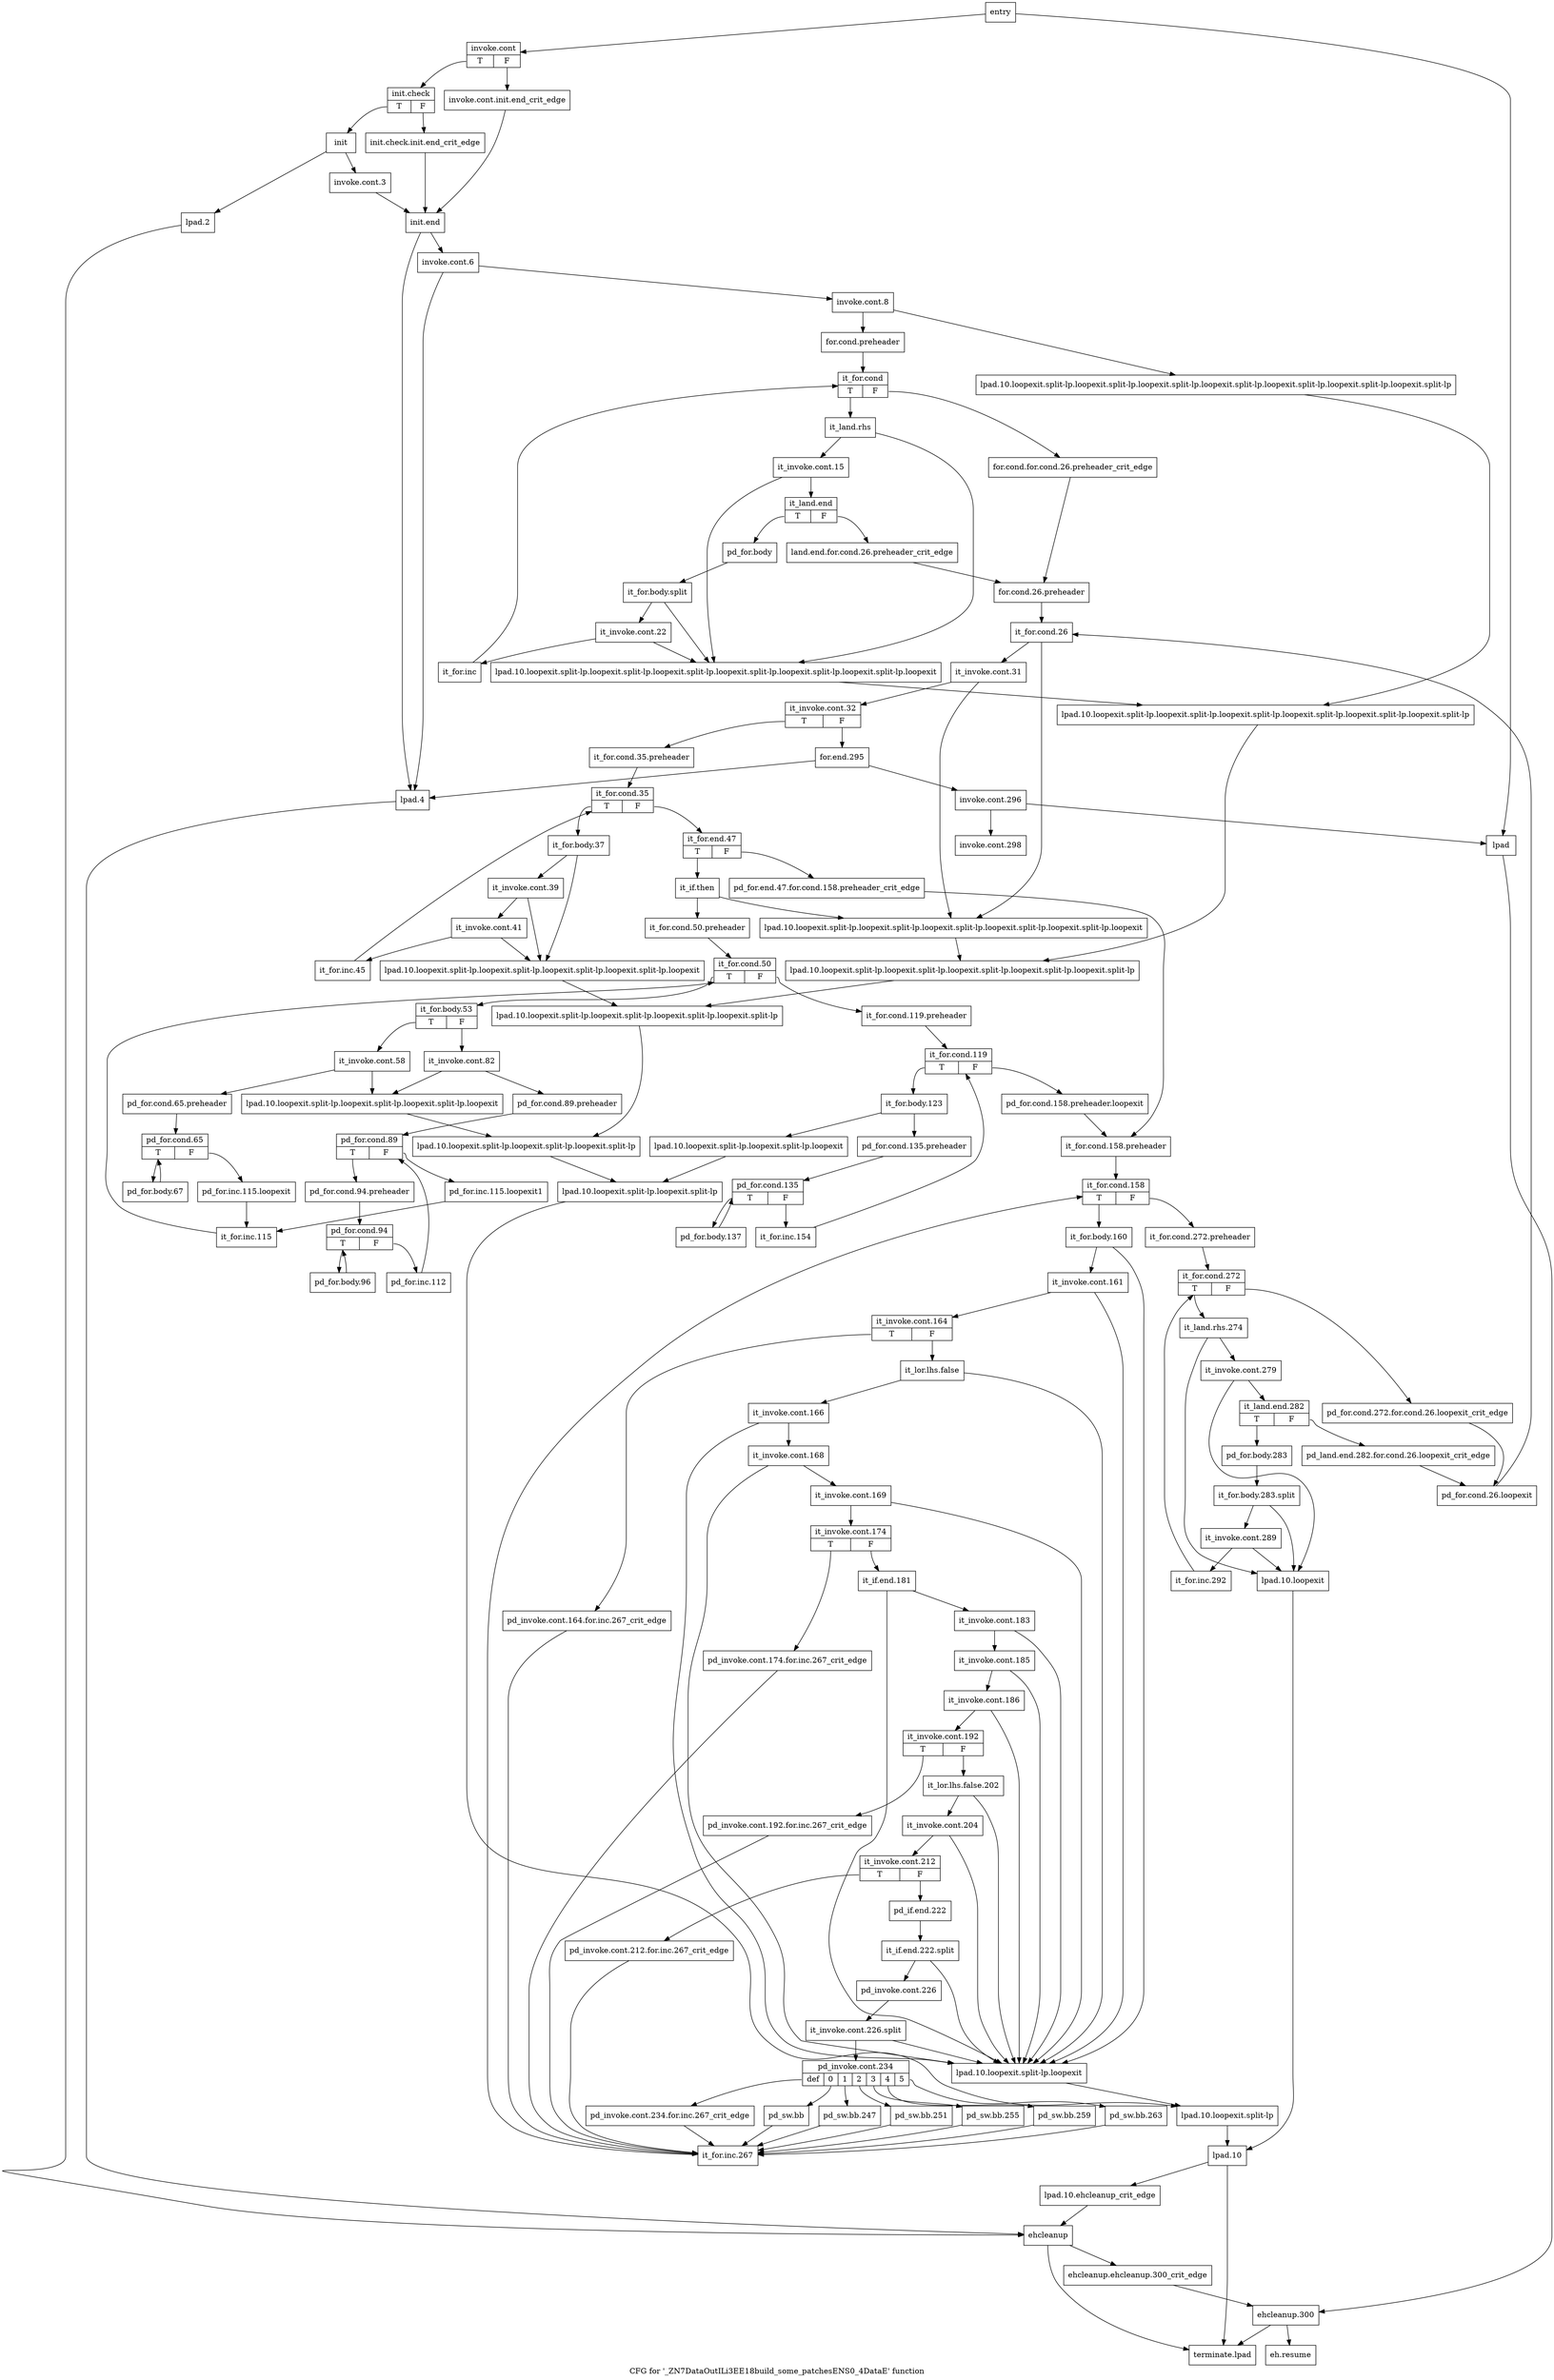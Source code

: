 digraph "CFG for '_ZN7DataOutILi3EE18build_some_patchesENS0_4DataE' function" {
	label="CFG for '_ZN7DataOutILi3EE18build_some_patchesENS0_4DataE' function";

	Node0x30d7030 [shape=record,label="{entry}"];
	Node0x30d7030 -> Node0x30d7080;
	Node0x30d7030 -> Node0x30f19c0;
	Node0x30d7080 [shape=record,label="{invoke.cont|{<s0>T|<s1>F}}"];
	Node0x30d7080:s0 -> Node0x30d7120;
	Node0x30d7080:s1 -> Node0x30d70d0;
	Node0x30d70d0 [shape=record,label="{invoke.cont.init.end_crit_edge}"];
	Node0x30d70d0 -> Node0x30d7260;
	Node0x30d7120 [shape=record,label="{init.check|{<s0>T|<s1>F}}"];
	Node0x30d7120:s0 -> Node0x30d71c0;
	Node0x30d7120:s1 -> Node0x30d7170;
	Node0x30d7170 [shape=record,label="{init.check.init.end_crit_edge}"];
	Node0x30d7170 -> Node0x30d7260;
	Node0x30d71c0 [shape=record,label="{init}"];
	Node0x30d71c0 -> Node0x30d7210;
	Node0x30d71c0 -> Node0x30f1a10;
	Node0x30d7210 [shape=record,label="{invoke.cont.3}"];
	Node0x30d7210 -> Node0x30d7260;
	Node0x30d7260 [shape=record,label="{init.end}"];
	Node0x30d7260 -> Node0x30d72b0;
	Node0x30d7260 -> Node0x30f1a60;
	Node0x30d72b0 [shape=record,label="{invoke.cont.6}"];
	Node0x30d72b0 -> Node0x30f1600;
	Node0x30d72b0 -> Node0x30f1a60;
	Node0x30f1600 [shape=record,label="{invoke.cont.8}"];
	Node0x30f1600 -> Node0x30f1650;
	Node0x30f1600 -> Node0x30f1ce0;
	Node0x30f1650 [shape=record,label="{for.cond.preheader}"];
	Node0x30f1650 -> Node0x30f16a0;
	Node0x30f16a0 [shape=record,label="{it_for.cond|{<s0>T|<s1>F}}"];
	Node0x30f16a0:s0 -> Node0x30f1740;
	Node0x30f16a0:s1 -> Node0x30f16f0;
	Node0x30f16f0 [shape=record,label="{for.cond.for.cond.26.preheader_crit_edge}"];
	Node0x30f16f0 -> Node0x30f1880;
	Node0x30f1740 [shape=record,label="{it_land.rhs}"];
	Node0x30f1740 -> Node0x30f1790;
	Node0x30f1740 -> Node0x30f1c90;
	Node0x30f1790 [shape=record,label="{it_invoke.cont.15}"];
	Node0x30f1790 -> Node0x30f17e0;
	Node0x30f1790 -> Node0x30f1c90;
	Node0x30f17e0 [shape=record,label="{it_land.end|{<s0>T|<s1>F}}"];
	Node0x30f17e0:s0 -> Node0x30f18d0;
	Node0x30f17e0:s1 -> Node0x30f1830;
	Node0x30f1830 [shape=record,label="{land.end.for.cond.26.preheader_crit_edge}"];
	Node0x30f1830 -> Node0x30f1880;
	Node0x30f1880 [shape=record,label="{for.cond.26.preheader}"];
	Node0x30f1880 -> Node0x30f2000;
	Node0x30f18d0 [shape=record,label="{pd_for.body}"];
	Node0x30f18d0 -> Node0x7f27f10;
	Node0x7f27f10 [shape=record,label="{it_for.body.split}"];
	Node0x7f27f10 -> Node0x30f1920;
	Node0x7f27f10 -> Node0x30f1c90;
	Node0x30f1920 [shape=record,label="{it_invoke.cont.22}"];
	Node0x30f1920 -> Node0x30f1970;
	Node0x30f1920 -> Node0x30f1c90;
	Node0x30f1970 [shape=record,label="{it_for.inc}"];
	Node0x30f1970 -> Node0x30f16a0;
	Node0x30f19c0 [shape=record,label="{lpad}"];
	Node0x30f19c0 -> Node0x30f3a90;
	Node0x30f1a10 [shape=record,label="{lpad.2}"];
	Node0x30f1a10 -> Node0x30f39f0;
	Node0x30f1a60 [shape=record,label="{lpad.4}"];
	Node0x30f1a60 -> Node0x30f39f0;
	Node0x30f1ab0 [shape=record,label="{lpad.10.loopexit}"];
	Node0x30f1ab0 -> Node0x30f1f10;
	Node0x30f1b00 [shape=record,label="{lpad.10.loopexit.split-lp.loopexit}"];
	Node0x30f1b00 -> Node0x30f1ec0;
	Node0x30f1b50 [shape=record,label="{lpad.10.loopexit.split-lp.loopexit.split-lp.loopexit}"];
	Node0x30f1b50 -> Node0x30f1e70;
	Node0x30f1ba0 [shape=record,label="{lpad.10.loopexit.split-lp.loopexit.split-lp.loopexit.split-lp.loopexit}"];
	Node0x30f1ba0 -> Node0x30f1e20;
	Node0x30f1bf0 [shape=record,label="{lpad.10.loopexit.split-lp.loopexit.split-lp.loopexit.split-lp.loopexit.split-lp.loopexit}"];
	Node0x30f1bf0 -> Node0x30f1dd0;
	Node0x30f1c40 [shape=record,label="{lpad.10.loopexit.split-lp.loopexit.split-lp.loopexit.split-lp.loopexit.split-lp.loopexit.split-lp.loopexit}"];
	Node0x30f1c40 -> Node0x30f1d80;
	Node0x30f1c90 [shape=record,label="{lpad.10.loopexit.split-lp.loopexit.split-lp.loopexit.split-lp.loopexit.split-lp.loopexit.split-lp.loopexit.split-lp.loopexit}"];
	Node0x30f1c90 -> Node0x30f1d30;
	Node0x30f1ce0 [shape=record,label="{lpad.10.loopexit.split-lp.loopexit.split-lp.loopexit.split-lp.loopexit.split-lp.loopexit.split-lp.loopexit.split-lp.loopexit.split-lp}"];
	Node0x30f1ce0 -> Node0x30f1d30;
	Node0x30f1d30 [shape=record,label="{lpad.10.loopexit.split-lp.loopexit.split-lp.loopexit.split-lp.loopexit.split-lp.loopexit.split-lp.loopexit.split-lp}"];
	Node0x30f1d30 -> Node0x30f1d80;
	Node0x30f1d80 [shape=record,label="{lpad.10.loopexit.split-lp.loopexit.split-lp.loopexit.split-lp.loopexit.split-lp.loopexit.split-lp}"];
	Node0x30f1d80 -> Node0x30f1dd0;
	Node0x30f1dd0 [shape=record,label="{lpad.10.loopexit.split-lp.loopexit.split-lp.loopexit.split-lp.loopexit.split-lp}"];
	Node0x30f1dd0 -> Node0x30f1e20;
	Node0x30f1e20 [shape=record,label="{lpad.10.loopexit.split-lp.loopexit.split-lp.loopexit.split-lp}"];
	Node0x30f1e20 -> Node0x30f1e70;
	Node0x30f1e70 [shape=record,label="{lpad.10.loopexit.split-lp.loopexit.split-lp}"];
	Node0x30f1e70 -> Node0x30f1ec0;
	Node0x30f1ec0 [shape=record,label="{lpad.10.loopexit.split-lp}"];
	Node0x30f1ec0 -> Node0x30f1f10;
	Node0x30f1f10 [shape=record,label="{lpad.10}"];
	Node0x30f1f10 -> Node0x30f1f60;
	Node0x30f1f10 -> Node0x30f3b30;
	Node0x30f1f60 [shape=record,label="{lpad.10.ehcleanup_crit_edge}"];
	Node0x30f1f60 -> Node0x30f39f0;
	Node0x30f1fb0 [shape=record,label="{pd_for.cond.26.loopexit}"];
	Node0x30f1fb0 -> Node0x30f2000;
	Node0x30f2000 [shape=record,label="{it_for.cond.26}"];
	Node0x30f2000 -> Node0x30f2050;
	Node0x30f2000 -> Node0x30f1c40;
	Node0x30f2050 [shape=record,label="{it_invoke.cont.31}"];
	Node0x30f2050 -> Node0x30f20a0;
	Node0x30f2050 -> Node0x30f1c40;
	Node0x30f20a0 [shape=record,label="{it_invoke.cont.32|{<s0>T|<s1>F}}"];
	Node0x30f20a0:s0 -> Node0x30f20f0;
	Node0x30f20a0:s1 -> Node0x30f3900;
	Node0x30f20f0 [shape=record,label="{it_for.cond.35.preheader}"];
	Node0x30f20f0 -> Node0x30f2140;
	Node0x30f2140 [shape=record,label="{it_for.cond.35|{<s0>T|<s1>F}}"];
	Node0x30f2140:s0 -> Node0x30f2190;
	Node0x30f2140:s1 -> Node0x30f22d0;
	Node0x30f2190 [shape=record,label="{it_for.body.37}"];
	Node0x30f2190 -> Node0x30f21e0;
	Node0x30f2190 -> Node0x30f1bf0;
	Node0x30f21e0 [shape=record,label="{it_invoke.cont.39}"];
	Node0x30f21e0 -> Node0x30f2230;
	Node0x30f21e0 -> Node0x30f1bf0;
	Node0x30f2230 [shape=record,label="{it_invoke.cont.41}"];
	Node0x30f2230 -> Node0x30f2280;
	Node0x30f2230 -> Node0x30f1bf0;
	Node0x30f2280 [shape=record,label="{it_for.inc.45}"];
	Node0x30f2280 -> Node0x30f2140;
	Node0x30f22d0 [shape=record,label="{it_for.end.47|{<s0>T|<s1>F}}"];
	Node0x30f22d0:s0 -> Node0x30f2410;
	Node0x30f22d0:s1 -> Node0x30f2320;
	Node0x30f2320 [shape=record,label="{pd_for.end.47.for.cond.158.preheader_crit_edge}"];
	Node0x30f2320 -> Node0x30f23c0;
	Node0x30f2370 [shape=record,label="{pd_for.cond.158.preheader.loopexit}"];
	Node0x30f2370 -> Node0x30f23c0;
	Node0x30f23c0 [shape=record,label="{it_for.cond.158.preheader}"];
	Node0x30f23c0 -> Node0x30f2be0;
	Node0x30f2410 [shape=record,label="{it_if.then}"];
	Node0x30f2410 -> Node0x30f2460;
	Node0x30f2410 -> Node0x30f1c40;
	Node0x30f2460 [shape=record,label="{it_for.cond.50.preheader}"];
	Node0x30f2460 -> Node0x30f24b0;
	Node0x30f24b0 [shape=record,label="{it_for.cond.50|{<s0>T|<s1>F}}"];
	Node0x30f24b0:s0 -> Node0x30f2550;
	Node0x30f24b0:s1 -> Node0x30f2500;
	Node0x30f2500 [shape=record,label="{it_for.cond.119.preheader}"];
	Node0x30f2500 -> Node0x30f2a00;
	Node0x30f2550 [shape=record,label="{it_for.body.53|{<s0>T|<s1>F}}"];
	Node0x30f2550:s0 -> Node0x30f25a0;
	Node0x30f2550:s1 -> Node0x30f26e0;
	Node0x30f25a0 [shape=record,label="{it_invoke.cont.58}"];
	Node0x30f25a0 -> Node0x30f25f0;
	Node0x30f25a0 -> Node0x30f1ba0;
	Node0x30f25f0 [shape=record,label="{pd_for.cond.65.preheader}"];
	Node0x30f25f0 -> Node0x30f2640;
	Node0x30f2640 [shape=record,label="{pd_for.cond.65|{<s0>T|<s1>F}}"];
	Node0x30f2640:s0 -> Node0x30f2690;
	Node0x30f2640:s1 -> Node0x30f2910;
	Node0x30f2690 [shape=record,label="{pd_for.body.67}"];
	Node0x30f2690 -> Node0x30f2640;
	Node0x30f26e0 [shape=record,label="{it_invoke.cont.82}"];
	Node0x30f26e0 -> Node0x30f2730;
	Node0x30f26e0 -> Node0x30f1ba0;
	Node0x30f2730 [shape=record,label="{pd_for.cond.89.preheader}"];
	Node0x30f2730 -> Node0x30f2780;
	Node0x30f2780 [shape=record,label="{pd_for.cond.89|{<s0>T|<s1>F}}"];
	Node0x30f2780:s0 -> Node0x30f27d0;
	Node0x30f2780:s1 -> Node0x30f2960;
	Node0x30f27d0 [shape=record,label="{pd_for.cond.94.preheader}"];
	Node0x30f27d0 -> Node0x30f2820;
	Node0x30f2820 [shape=record,label="{pd_for.cond.94|{<s0>T|<s1>F}}"];
	Node0x30f2820:s0 -> Node0x30f2870;
	Node0x30f2820:s1 -> Node0x30f28c0;
	Node0x30f2870 [shape=record,label="{pd_for.body.96}"];
	Node0x30f2870 -> Node0x30f2820;
	Node0x30f28c0 [shape=record,label="{pd_for.inc.112}"];
	Node0x30f28c0 -> Node0x30f2780;
	Node0x30f2910 [shape=record,label="{pd_for.inc.115.loopexit}"];
	Node0x30f2910 -> Node0x30f29b0;
	Node0x30f2960 [shape=record,label="{pd_for.inc.115.loopexit1}"];
	Node0x30f2960 -> Node0x30f29b0;
	Node0x30f29b0 [shape=record,label="{it_for.inc.115}"];
	Node0x30f29b0 -> Node0x30f24b0;
	Node0x30f2a00 [shape=record,label="{it_for.cond.119|{<s0>T|<s1>F}}"];
	Node0x30f2a00:s0 -> Node0x30f2a50;
	Node0x30f2a00:s1 -> Node0x30f2370;
	Node0x30f2a50 [shape=record,label="{it_for.body.123}"];
	Node0x30f2a50 -> Node0x30f2aa0;
	Node0x30f2a50 -> Node0x30f1b50;
	Node0x30f2aa0 [shape=record,label="{pd_for.cond.135.preheader}"];
	Node0x30f2aa0 -> Node0x30f2af0;
	Node0x30f2af0 [shape=record,label="{pd_for.cond.135|{<s0>T|<s1>F}}"];
	Node0x30f2af0:s0 -> Node0x30f2b40;
	Node0x30f2af0:s1 -> Node0x30f2b90;
	Node0x30f2b40 [shape=record,label="{pd_for.body.137}"];
	Node0x30f2b40 -> Node0x30f2af0;
	Node0x30f2b90 [shape=record,label="{it_for.inc.154}"];
	Node0x30f2b90 -> Node0x30f2a00;
	Node0x30f2be0 [shape=record,label="{it_for.cond.158|{<s0>T|<s1>F}}"];
	Node0x30f2be0:s0 -> Node0x30f2c80;
	Node0x30f2be0:s1 -> Node0x30f2c30;
	Node0x30f2c30 [shape=record,label="{it_for.cond.272.preheader}"];
	Node0x30f2c30 -> Node0x30f3630;
	Node0x30f2c80 [shape=record,label="{it_for.body.160}"];
	Node0x30f2c80 -> Node0x30f2cd0;
	Node0x30f2c80 -> Node0x30f1b00;
	Node0x30f2cd0 [shape=record,label="{it_invoke.cont.161}"];
	Node0x30f2cd0 -> Node0x30f2d20;
	Node0x30f2cd0 -> Node0x30f1b00;
	Node0x30f2d20 [shape=record,label="{it_invoke.cont.164|{<s0>T|<s1>F}}"];
	Node0x30f2d20:s0 -> Node0x30f2d70;
	Node0x30f2d20:s1 -> Node0x30f2dc0;
	Node0x30f2d70 [shape=record,label="{pd_invoke.cont.164.for.inc.267_crit_edge}"];
	Node0x30f2d70 -> Node0x30f35e0;
	Node0x30f2dc0 [shape=record,label="{it_lor.lhs.false}"];
	Node0x30f2dc0 -> Node0x30f2e10;
	Node0x30f2dc0 -> Node0x30f1b00;
	Node0x30f2e10 [shape=record,label="{it_invoke.cont.166}"];
	Node0x30f2e10 -> Node0x30f2e60;
	Node0x30f2e10 -> Node0x30f1b00;
	Node0x30f2e60 [shape=record,label="{it_invoke.cont.168}"];
	Node0x30f2e60 -> Node0x30f2eb0;
	Node0x30f2e60 -> Node0x30f1b00;
	Node0x30f2eb0 [shape=record,label="{it_invoke.cont.169}"];
	Node0x30f2eb0 -> Node0x30f2f00;
	Node0x30f2eb0 -> Node0x30f1b00;
	Node0x30f2f00 [shape=record,label="{it_invoke.cont.174|{<s0>T|<s1>F}}"];
	Node0x30f2f00:s0 -> Node0x30f2f50;
	Node0x30f2f00:s1 -> Node0x30f2fa0;
	Node0x30f2f50 [shape=record,label="{pd_invoke.cont.174.for.inc.267_crit_edge}"];
	Node0x30f2f50 -> Node0x30f35e0;
	Node0x30f2fa0 [shape=record,label="{it_if.end.181}"];
	Node0x30f2fa0 -> Node0x30f2ff0;
	Node0x30f2fa0 -> Node0x30f1b00;
	Node0x30f2ff0 [shape=record,label="{it_invoke.cont.183}"];
	Node0x30f2ff0 -> Node0x30f3040;
	Node0x30f2ff0 -> Node0x30f1b00;
	Node0x30f3040 [shape=record,label="{it_invoke.cont.185}"];
	Node0x30f3040 -> Node0x30f3090;
	Node0x30f3040 -> Node0x30f1b00;
	Node0x30f3090 [shape=record,label="{it_invoke.cont.186}"];
	Node0x30f3090 -> Node0x30f30e0;
	Node0x30f3090 -> Node0x30f1b00;
	Node0x30f30e0 [shape=record,label="{it_invoke.cont.192|{<s0>T|<s1>F}}"];
	Node0x30f30e0:s0 -> Node0x30f3130;
	Node0x30f30e0:s1 -> Node0x30f3180;
	Node0x30f3130 [shape=record,label="{pd_invoke.cont.192.for.inc.267_crit_edge}"];
	Node0x30f3130 -> Node0x30f35e0;
	Node0x30f3180 [shape=record,label="{it_lor.lhs.false.202}"];
	Node0x30f3180 -> Node0x30f31d0;
	Node0x30f3180 -> Node0x30f1b00;
	Node0x30f31d0 [shape=record,label="{it_invoke.cont.204}"];
	Node0x30f31d0 -> Node0x30f3220;
	Node0x30f31d0 -> Node0x30f1b00;
	Node0x30f3220 [shape=record,label="{it_invoke.cont.212|{<s0>T|<s1>F}}"];
	Node0x30f3220:s0 -> Node0x30f3270;
	Node0x30f3220:s1 -> Node0x30f32c0;
	Node0x30f3270 [shape=record,label="{pd_invoke.cont.212.for.inc.267_crit_edge}"];
	Node0x30f3270 -> Node0x30f35e0;
	Node0x30f32c0 [shape=record,label="{pd_if.end.222}"];
	Node0x30f32c0 -> Node0x7f275f0;
	Node0x7f275f0 [shape=record,label="{it_if.end.222.split}"];
	Node0x7f275f0 -> Node0x30f3310;
	Node0x7f275f0 -> Node0x30f1b00;
	Node0x30f3310 [shape=record,label="{pd_invoke.cont.226}"];
	Node0x30f3310 -> Node0x7f26df0;
	Node0x7f26df0 [shape=record,label="{it_invoke.cont.226.split}"];
	Node0x7f26df0 -> Node0x30f3360;
	Node0x7f26df0 -> Node0x30f1b00;
	Node0x30f3360 [shape=record,label="{pd_invoke.cont.234|{<s0>def|<s1>0|<s2>1|<s3>2|<s4>3|<s5>4|<s6>5}}"];
	Node0x30f3360:s0 -> Node0x30f33b0;
	Node0x30f3360:s1 -> Node0x30f3400;
	Node0x30f3360:s2 -> Node0x30f3450;
	Node0x30f3360:s3 -> Node0x30f34a0;
	Node0x30f3360:s4 -> Node0x30f34f0;
	Node0x30f3360:s5 -> Node0x30f3540;
	Node0x30f3360:s6 -> Node0x30f3590;
	Node0x30f33b0 [shape=record,label="{pd_invoke.cont.234.for.inc.267_crit_edge}"];
	Node0x30f33b0 -> Node0x30f35e0;
	Node0x30f3400 [shape=record,label="{pd_sw.bb}"];
	Node0x30f3400 -> Node0x30f35e0;
	Node0x30f3450 [shape=record,label="{pd_sw.bb.247}"];
	Node0x30f3450 -> Node0x30f35e0;
	Node0x30f34a0 [shape=record,label="{pd_sw.bb.251}"];
	Node0x30f34a0 -> Node0x30f35e0;
	Node0x30f34f0 [shape=record,label="{pd_sw.bb.255}"];
	Node0x30f34f0 -> Node0x30f35e0;
	Node0x30f3540 [shape=record,label="{pd_sw.bb.259}"];
	Node0x30f3540 -> Node0x30f35e0;
	Node0x30f3590 [shape=record,label="{pd_sw.bb.263}"];
	Node0x30f3590 -> Node0x30f35e0;
	Node0x30f35e0 [shape=record,label="{it_for.inc.267}"];
	Node0x30f35e0 -> Node0x30f2be0;
	Node0x30f3630 [shape=record,label="{it_for.cond.272|{<s0>T|<s1>F}}"];
	Node0x30f3630:s0 -> Node0x30f36d0;
	Node0x30f3630:s1 -> Node0x30f3680;
	Node0x30f3680 [shape=record,label="{pd_for.cond.272.for.cond.26.loopexit_crit_edge}"];
	Node0x30f3680 -> Node0x30f1fb0;
	Node0x30f36d0 [shape=record,label="{it_land.rhs.274}"];
	Node0x30f36d0 -> Node0x30f3720;
	Node0x30f36d0 -> Node0x30f1ab0;
	Node0x30f3720 [shape=record,label="{it_invoke.cont.279}"];
	Node0x30f3720 -> Node0x30f3770;
	Node0x30f3720 -> Node0x30f1ab0;
	Node0x30f3770 [shape=record,label="{it_land.end.282|{<s0>T|<s1>F}}"];
	Node0x30f3770:s0 -> Node0x30f3810;
	Node0x30f3770:s1 -> Node0x30f37c0;
	Node0x30f37c0 [shape=record,label="{pd_land.end.282.for.cond.26.loopexit_crit_edge}"];
	Node0x30f37c0 -> Node0x30f1fb0;
	Node0x30f3810 [shape=record,label="{pd_for.body.283}"];
	Node0x30f3810 -> Node0x7f26560;
	Node0x7f26560 [shape=record,label="{it_for.body.283.split}"];
	Node0x7f26560 -> Node0x30f3860;
	Node0x7f26560 -> Node0x30f1ab0;
	Node0x30f3860 [shape=record,label="{it_invoke.cont.289}"];
	Node0x30f3860 -> Node0x30f38b0;
	Node0x30f3860 -> Node0x30f1ab0;
	Node0x30f38b0 [shape=record,label="{it_for.inc.292}"];
	Node0x30f38b0 -> Node0x30f3630;
	Node0x30f3900 [shape=record,label="{for.end.295}"];
	Node0x30f3900 -> Node0x30f3950;
	Node0x30f3900 -> Node0x30f1a60;
	Node0x30f3950 [shape=record,label="{invoke.cont.296}"];
	Node0x30f3950 -> Node0x30f39a0;
	Node0x30f3950 -> Node0x30f19c0;
	Node0x30f39a0 [shape=record,label="{invoke.cont.298}"];
	Node0x30f39f0 [shape=record,label="{ehcleanup}"];
	Node0x30f39f0 -> Node0x30f3a40;
	Node0x30f39f0 -> Node0x30f3b30;
	Node0x30f3a40 [shape=record,label="{ehcleanup.ehcleanup.300_crit_edge}"];
	Node0x30f3a40 -> Node0x30f3a90;
	Node0x30f3a90 [shape=record,label="{ehcleanup.300}"];
	Node0x30f3a90 -> Node0x30f3ae0;
	Node0x30f3a90 -> Node0x30f3b30;
	Node0x30f3ae0 [shape=record,label="{eh.resume}"];
	Node0x30f3b30 [shape=record,label="{terminate.lpad}"];
}
